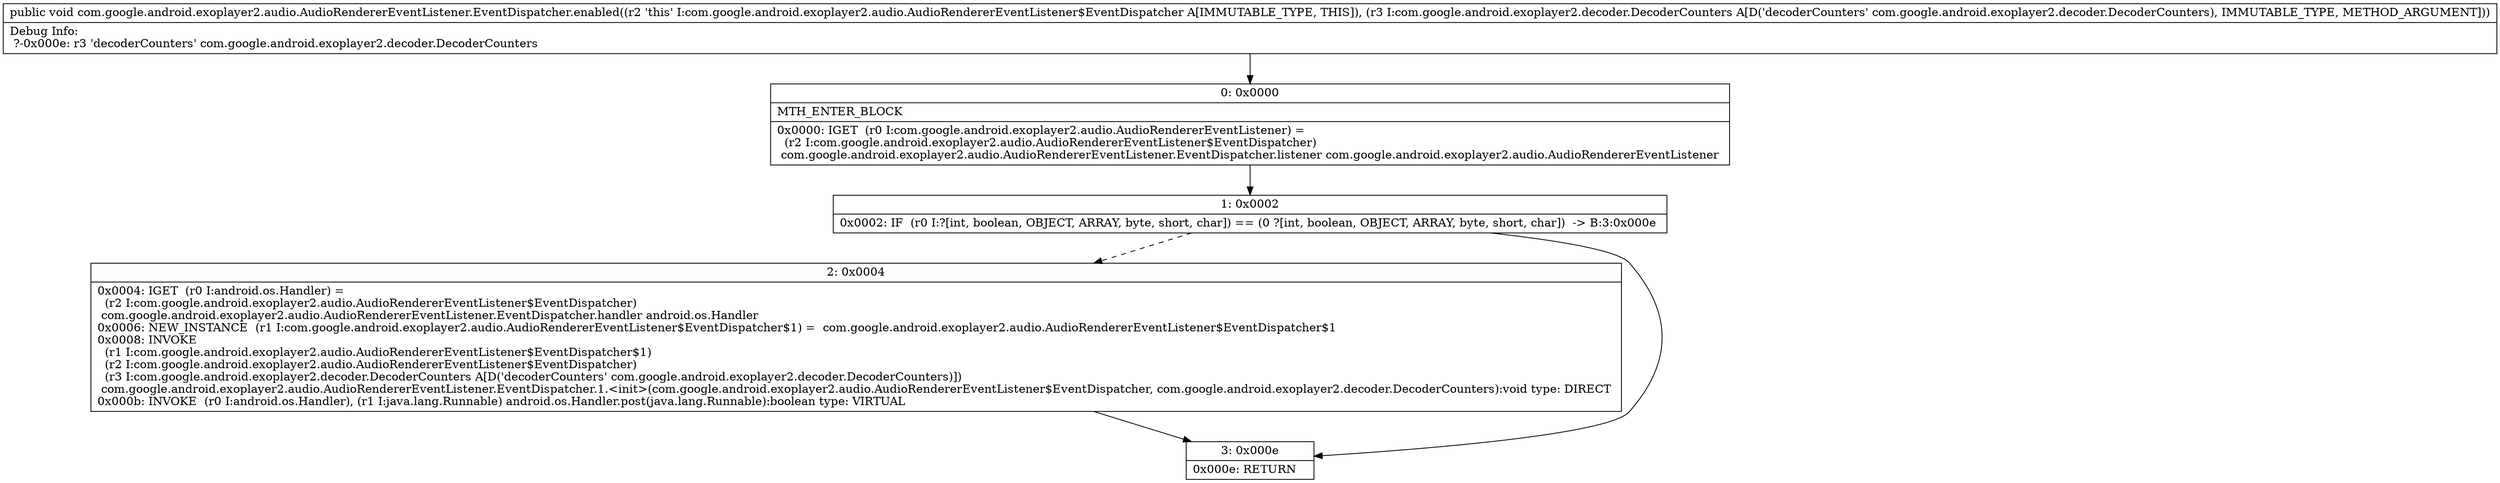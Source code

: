 digraph "CFG forcom.google.android.exoplayer2.audio.AudioRendererEventListener.EventDispatcher.enabled(Lcom\/google\/android\/exoplayer2\/decoder\/DecoderCounters;)V" {
Node_0 [shape=record,label="{0\:\ 0x0000|MTH_ENTER_BLOCK\l|0x0000: IGET  (r0 I:com.google.android.exoplayer2.audio.AudioRendererEventListener) = \l  (r2 I:com.google.android.exoplayer2.audio.AudioRendererEventListener$EventDispatcher)\l com.google.android.exoplayer2.audio.AudioRendererEventListener.EventDispatcher.listener com.google.android.exoplayer2.audio.AudioRendererEventListener \l}"];
Node_1 [shape=record,label="{1\:\ 0x0002|0x0002: IF  (r0 I:?[int, boolean, OBJECT, ARRAY, byte, short, char]) == (0 ?[int, boolean, OBJECT, ARRAY, byte, short, char])  \-\> B:3:0x000e \l}"];
Node_2 [shape=record,label="{2\:\ 0x0004|0x0004: IGET  (r0 I:android.os.Handler) = \l  (r2 I:com.google.android.exoplayer2.audio.AudioRendererEventListener$EventDispatcher)\l com.google.android.exoplayer2.audio.AudioRendererEventListener.EventDispatcher.handler android.os.Handler \l0x0006: NEW_INSTANCE  (r1 I:com.google.android.exoplayer2.audio.AudioRendererEventListener$EventDispatcher$1) =  com.google.android.exoplayer2.audio.AudioRendererEventListener$EventDispatcher$1 \l0x0008: INVOKE  \l  (r1 I:com.google.android.exoplayer2.audio.AudioRendererEventListener$EventDispatcher$1)\l  (r2 I:com.google.android.exoplayer2.audio.AudioRendererEventListener$EventDispatcher)\l  (r3 I:com.google.android.exoplayer2.decoder.DecoderCounters A[D('decoderCounters' com.google.android.exoplayer2.decoder.DecoderCounters)])\l com.google.android.exoplayer2.audio.AudioRendererEventListener.EventDispatcher.1.\<init\>(com.google.android.exoplayer2.audio.AudioRendererEventListener$EventDispatcher, com.google.android.exoplayer2.decoder.DecoderCounters):void type: DIRECT \l0x000b: INVOKE  (r0 I:android.os.Handler), (r1 I:java.lang.Runnable) android.os.Handler.post(java.lang.Runnable):boolean type: VIRTUAL \l}"];
Node_3 [shape=record,label="{3\:\ 0x000e|0x000e: RETURN   \l}"];
MethodNode[shape=record,label="{public void com.google.android.exoplayer2.audio.AudioRendererEventListener.EventDispatcher.enabled((r2 'this' I:com.google.android.exoplayer2.audio.AudioRendererEventListener$EventDispatcher A[IMMUTABLE_TYPE, THIS]), (r3 I:com.google.android.exoplayer2.decoder.DecoderCounters A[D('decoderCounters' com.google.android.exoplayer2.decoder.DecoderCounters), IMMUTABLE_TYPE, METHOD_ARGUMENT]))  | Debug Info:\l  ?\-0x000e: r3 'decoderCounters' com.google.android.exoplayer2.decoder.DecoderCounters\l}"];
MethodNode -> Node_0;
Node_0 -> Node_1;
Node_1 -> Node_2[style=dashed];
Node_1 -> Node_3;
Node_2 -> Node_3;
}

